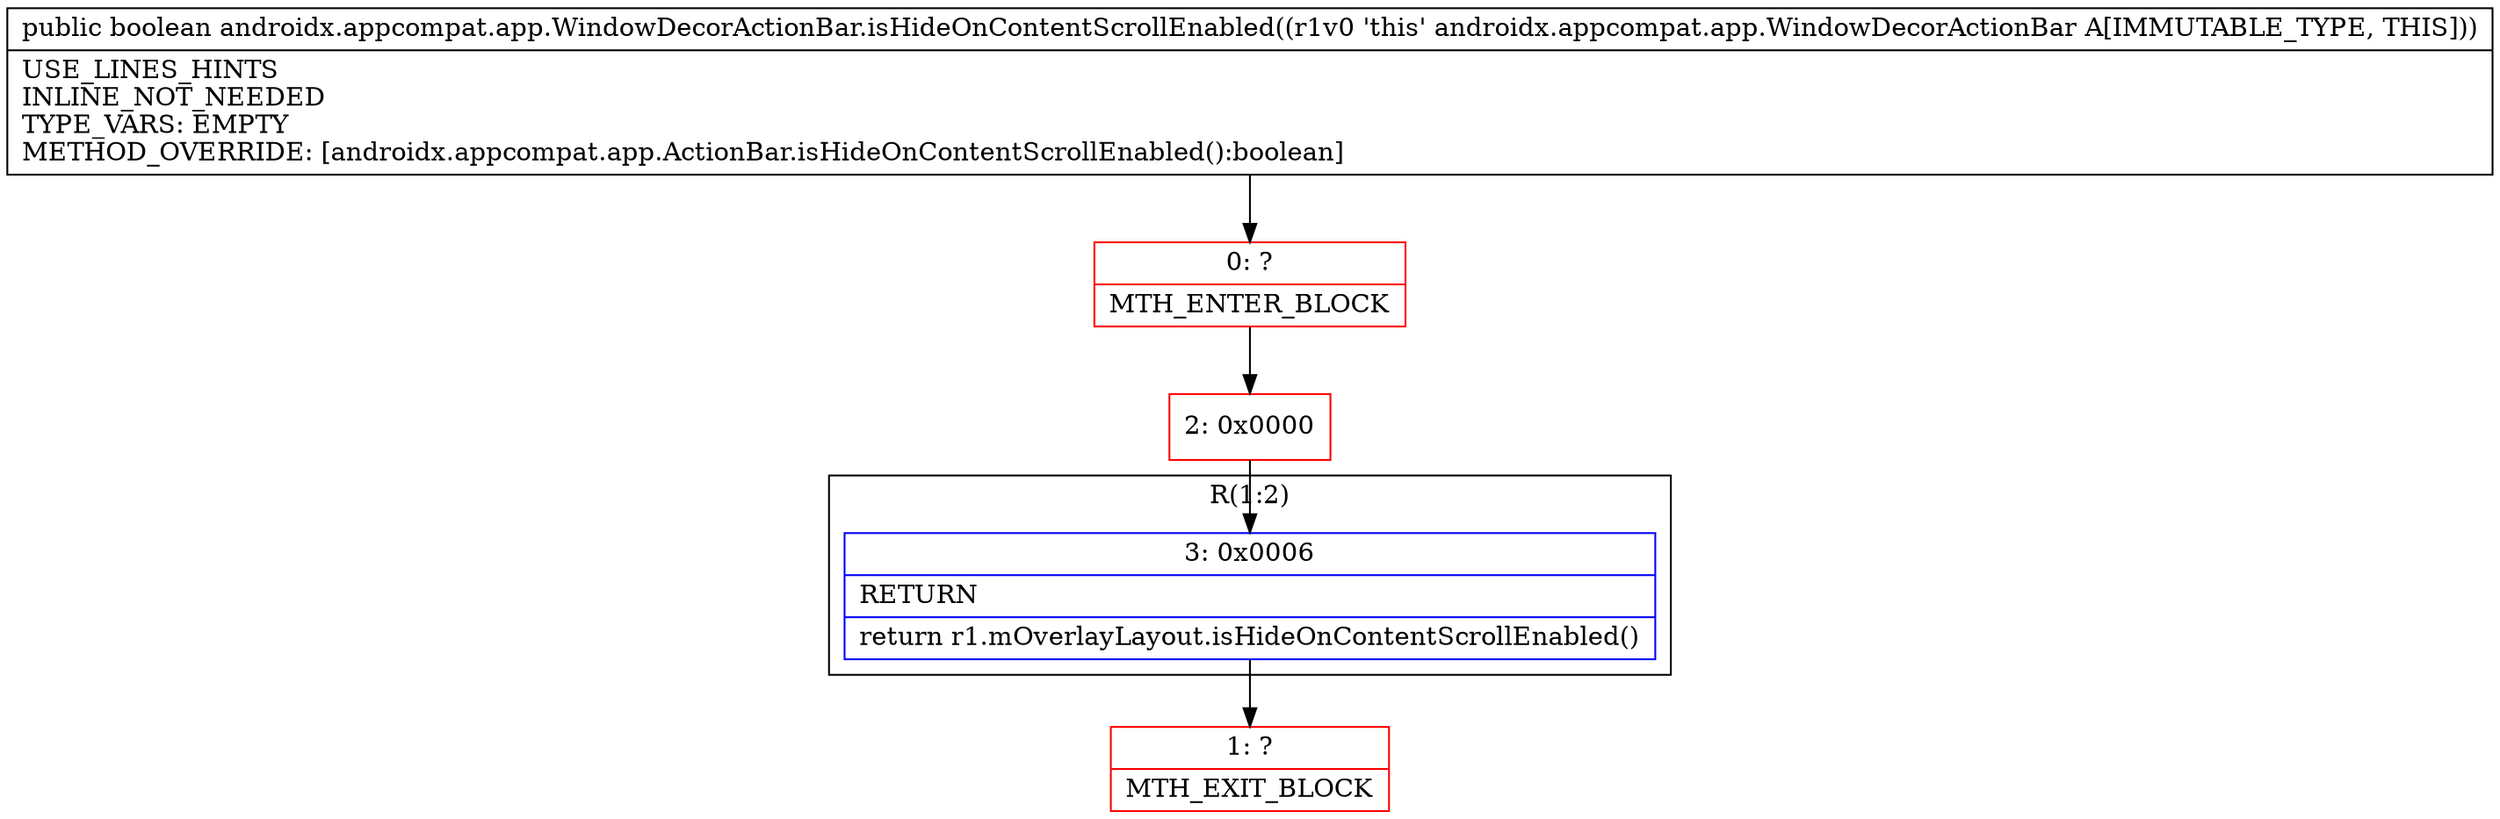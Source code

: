 digraph "CFG forandroidx.appcompat.app.WindowDecorActionBar.isHideOnContentScrollEnabled()Z" {
subgraph cluster_Region_693238318 {
label = "R(1:2)";
node [shape=record,color=blue];
Node_3 [shape=record,label="{3\:\ 0x0006|RETURN\l|return r1.mOverlayLayout.isHideOnContentScrollEnabled()\l}"];
}
Node_0 [shape=record,color=red,label="{0\:\ ?|MTH_ENTER_BLOCK\l}"];
Node_2 [shape=record,color=red,label="{2\:\ 0x0000}"];
Node_1 [shape=record,color=red,label="{1\:\ ?|MTH_EXIT_BLOCK\l}"];
MethodNode[shape=record,label="{public boolean androidx.appcompat.app.WindowDecorActionBar.isHideOnContentScrollEnabled((r1v0 'this' androidx.appcompat.app.WindowDecorActionBar A[IMMUTABLE_TYPE, THIS]))  | USE_LINES_HINTS\lINLINE_NOT_NEEDED\lTYPE_VARS: EMPTY\lMETHOD_OVERRIDE: [androidx.appcompat.app.ActionBar.isHideOnContentScrollEnabled():boolean]\l}"];
MethodNode -> Node_0;Node_3 -> Node_1;
Node_0 -> Node_2;
Node_2 -> Node_3;
}

